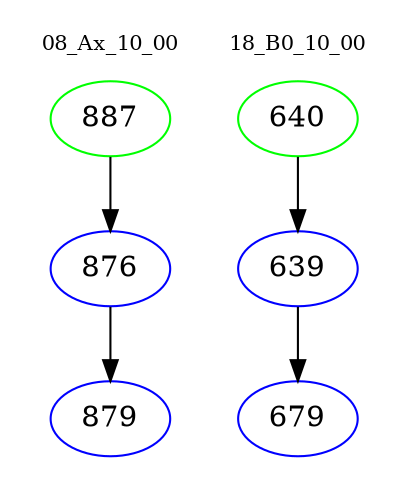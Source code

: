 digraph{
subgraph cluster_0 {
color = white
label = "08_Ax_10_00";
fontsize=10;
T0_887 [label="887", color="green"]
T0_887 -> T0_876 [color="black"]
T0_876 [label="876", color="blue"]
T0_876 -> T0_879 [color="black"]
T0_879 [label="879", color="blue"]
}
subgraph cluster_1 {
color = white
label = "18_B0_10_00";
fontsize=10;
T1_640 [label="640", color="green"]
T1_640 -> T1_639 [color="black"]
T1_639 [label="639", color="blue"]
T1_639 -> T1_679 [color="black"]
T1_679 [label="679", color="blue"]
}
}

